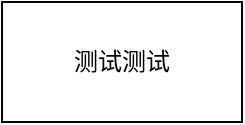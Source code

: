 <mxfile version="21.0.2" type="github">
  <diagram name="第 1 页" id="qIy6oELWGubRJS59YRM7">
    <mxGraphModel dx="794" dy="470" grid="1" gridSize="10" guides="1" tooltips="1" connect="1" arrows="1" fold="1" page="1" pageScale="1" pageWidth="827" pageHeight="1169" math="0" shadow="0">
      <root>
        <mxCell id="0" />
        <mxCell id="1" parent="0" />
        <mxCell id="t3qHVjJ0zbKrZ9qMwU2_-1" value="测试测试" style="rounded=0;whiteSpace=wrap;html=1;" vertex="1" parent="1">
          <mxGeometry x="220" y="200" width="120" height="60" as="geometry" />
        </mxCell>
      </root>
    </mxGraphModel>
  </diagram>
</mxfile>
